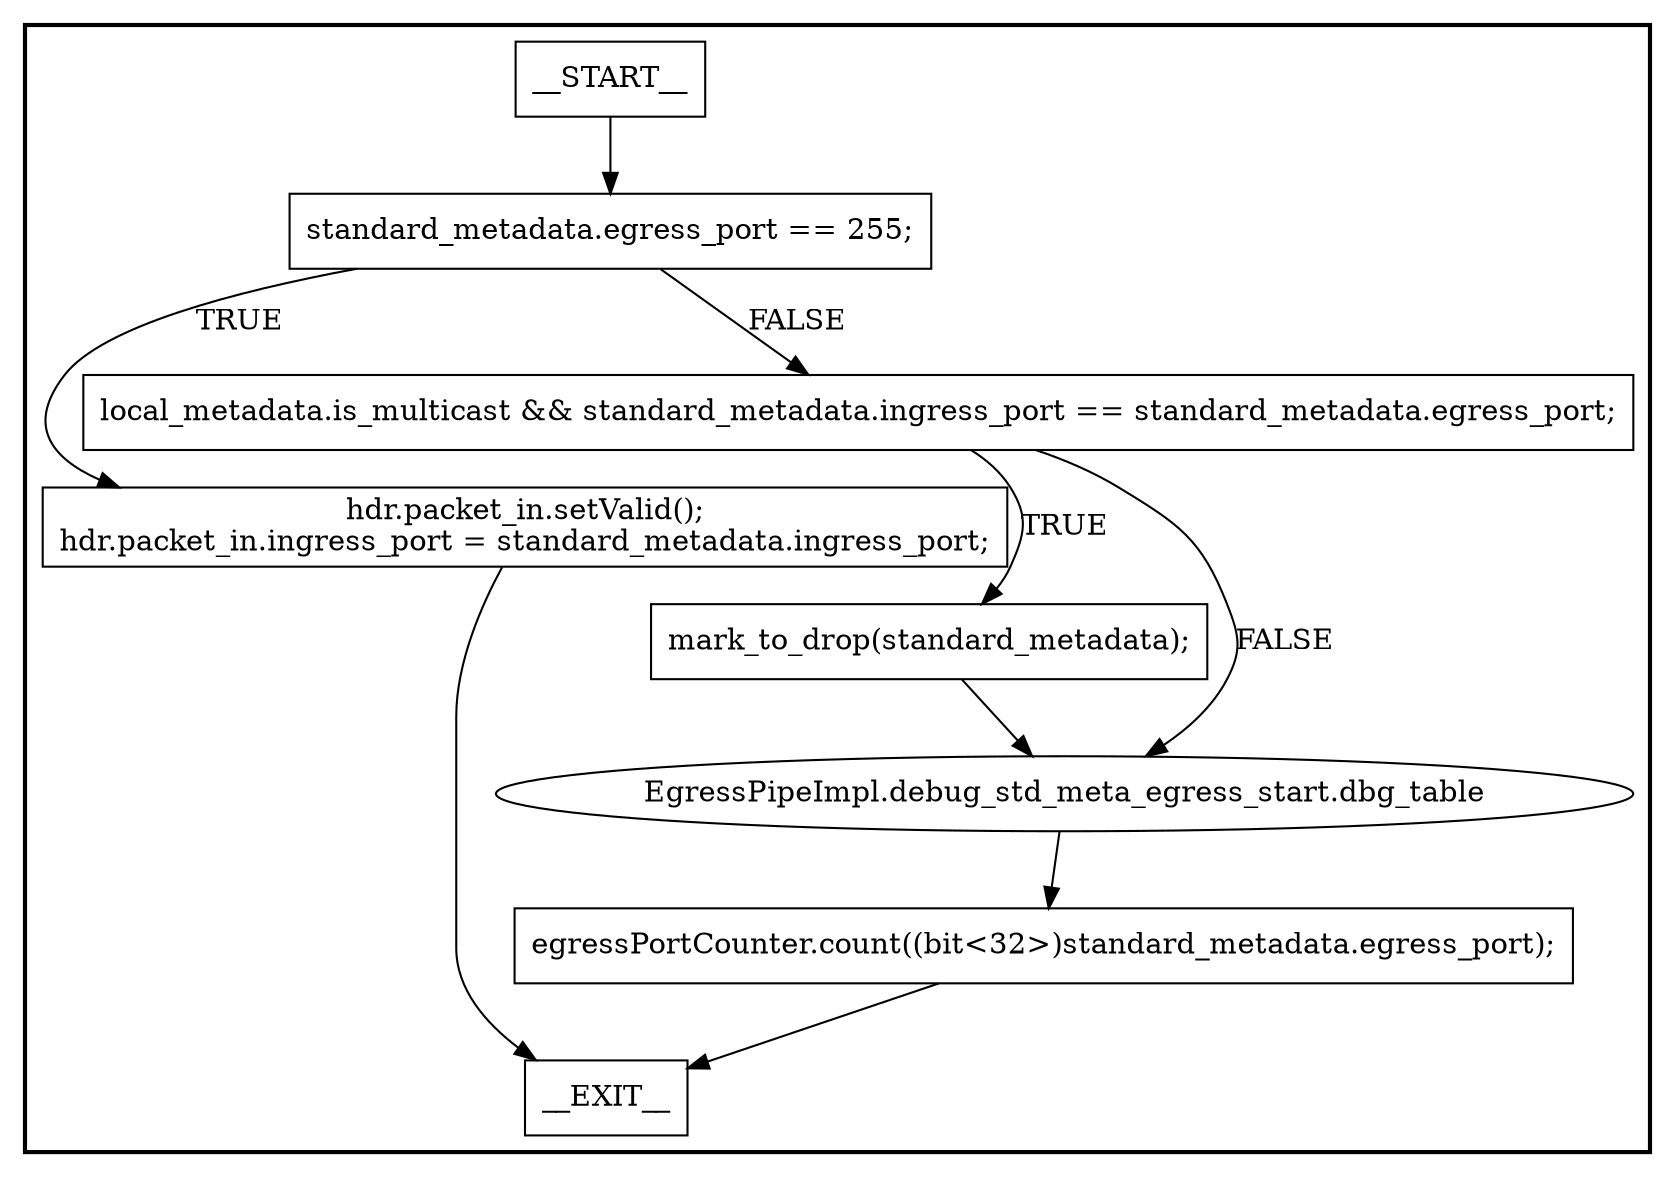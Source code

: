 digraph EgressPipeImpl {
subgraph cluster {
graph [
label="", labeljust=r, style=bold];
0[label=__START__, margin="", shape=rectangle, style=solid];
1[label=__EXIT__, margin="", shape=rectangle, style=solid];
2[label="standard_metadata.egress_port == 255;", margin="", shape=rectangle, style=solid];
3[label="hdr.packet_in.setValid();
hdr.packet_in.ingress_port = standard_metadata.ingress_port;", margin="", shape=rectangle, style=solid];
4[label="local_metadata.is_multicast && standard_metadata.ingress_port == standard_metadata.egress_port;", margin="", shape=rectangle, style=solid];
5[label="mark_to_drop(standard_metadata);", margin="", shape=rectangle, style=solid];
6[label="EgressPipeImpl.debug_std_meta_egress_start.dbg_table", margin="", shape=ellipse, style=solid];
7[label="egressPortCounter.count((bit<32>)standard_metadata.egress_port);", margin="", shape=rectangle, style=solid];
0 -> 2[label=""];
2 -> 3[label=TRUE];
2 -> 4[label=FALSE];
3 -> 1[label=""];
4 -> 5[label=TRUE];
4 -> 6[label=FALSE];
5 -> 6[label=""];
6 -> 7[label=""];
7 -> 1[label=""];
}
}

